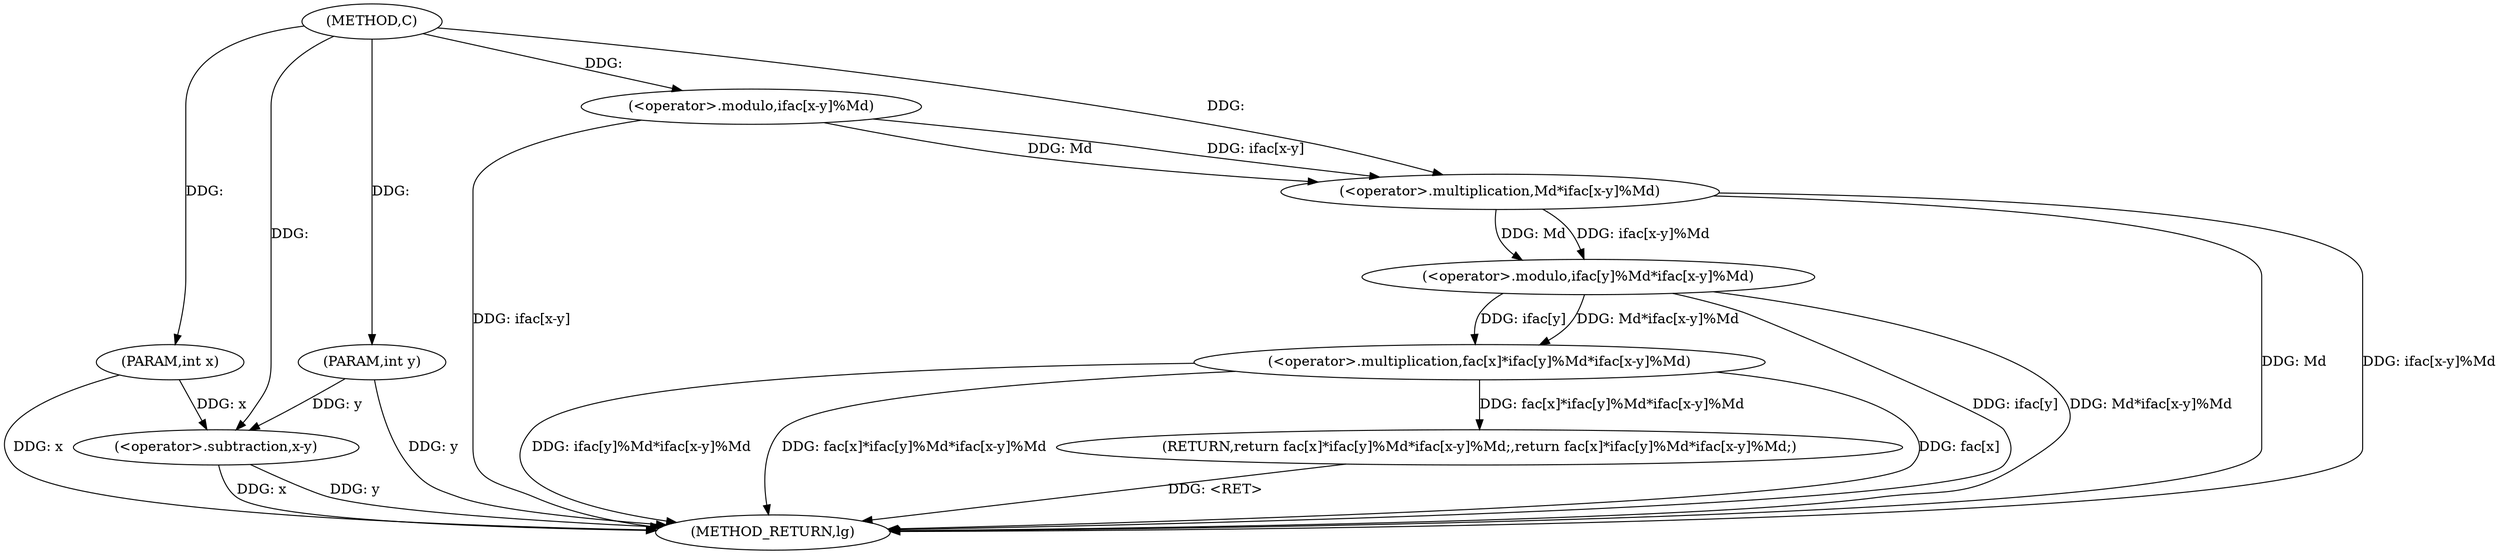 digraph "C" {  
"1000160" [label = "(METHOD,C)" ]
"1000182" [label = "(METHOD_RETURN,lg)" ]
"1000161" [label = "(PARAM,int x)" ]
"1000162" [label = "(PARAM,int y)" ]
"1000164" [label = "(RETURN,return fac[x]*ifac[y]%Md*ifac[x-y]%Md;,return fac[x]*ifac[y]%Md*ifac[x-y]%Md;)" ]
"1000165" [label = "(<operator>.multiplication,fac[x]*ifac[y]%Md*ifac[x-y]%Md)" ]
"1000169" [label = "(<operator>.modulo,ifac[y]%Md*ifac[x-y]%Md)" ]
"1000173" [label = "(<operator>.multiplication,Md*ifac[x-y]%Md)" ]
"1000175" [label = "(<operator>.modulo,ifac[x-y]%Md)" ]
"1000178" [label = "(<operator>.subtraction,x-y)" ]
  "1000164" -> "1000182"  [ label = "DDG: <RET>"] 
  "1000161" -> "1000182"  [ label = "DDG: x"] 
  "1000162" -> "1000182"  [ label = "DDG: y"] 
  "1000165" -> "1000182"  [ label = "DDG: fac[x]"] 
  "1000169" -> "1000182"  [ label = "DDG: ifac[y]"] 
  "1000173" -> "1000182"  [ label = "DDG: Md"] 
  "1000178" -> "1000182"  [ label = "DDG: x"] 
  "1000178" -> "1000182"  [ label = "DDG: y"] 
  "1000175" -> "1000182"  [ label = "DDG: ifac[x-y]"] 
  "1000173" -> "1000182"  [ label = "DDG: ifac[x-y]%Md"] 
  "1000169" -> "1000182"  [ label = "DDG: Md*ifac[x-y]%Md"] 
  "1000165" -> "1000182"  [ label = "DDG: ifac[y]%Md*ifac[x-y]%Md"] 
  "1000165" -> "1000182"  [ label = "DDG: fac[x]*ifac[y]%Md*ifac[x-y]%Md"] 
  "1000160" -> "1000161"  [ label = "DDG: "] 
  "1000160" -> "1000162"  [ label = "DDG: "] 
  "1000165" -> "1000164"  [ label = "DDG: fac[x]*ifac[y]%Md*ifac[x-y]%Md"] 
  "1000169" -> "1000165"  [ label = "DDG: ifac[y]"] 
  "1000169" -> "1000165"  [ label = "DDG: Md*ifac[x-y]%Md"] 
  "1000173" -> "1000169"  [ label = "DDG: Md"] 
  "1000173" -> "1000169"  [ label = "DDG: ifac[x-y]%Md"] 
  "1000175" -> "1000173"  [ label = "DDG: Md"] 
  "1000160" -> "1000173"  [ label = "DDG: "] 
  "1000175" -> "1000173"  [ label = "DDG: ifac[x-y]"] 
  "1000160" -> "1000175"  [ label = "DDG: "] 
  "1000161" -> "1000178"  [ label = "DDG: x"] 
  "1000160" -> "1000178"  [ label = "DDG: "] 
  "1000162" -> "1000178"  [ label = "DDG: y"] 
}
